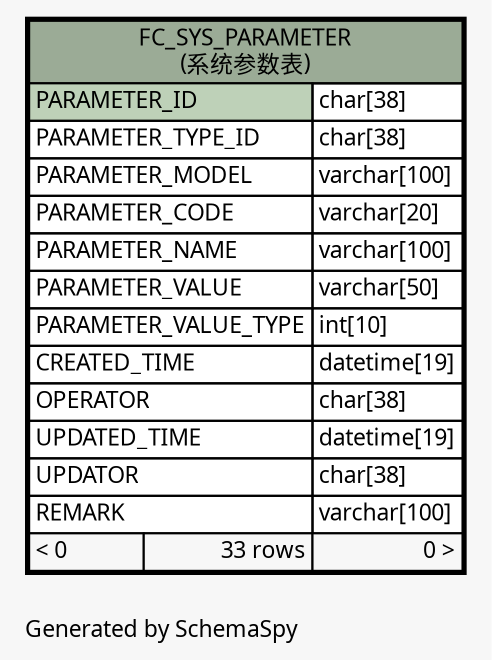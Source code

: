 // dot 2.26.0 on Linux 2.6.32-504.8.1.el6.x86_64
// SchemaSpy rev Unknown
digraph "oneDegreeRelationshipsDiagram" {
  graph [
    rankdir="RL"
    bgcolor="#f7f7f7"
    label="\nGenerated by SchemaSpy"
    labeljust="l"
    nodesep="0.18"
    ranksep="0.46"
    fontname="Microsoft YaHei"
    fontsize="11"
  ];
  node [
    fontname="Microsoft YaHei"
    fontsize="11"
    shape="plaintext"
  ];
  edge [
    arrowsize="0.8"
  ];
  "FC_SYS_PARAMETER" [
    label=<
    <TABLE BORDER="2" CELLBORDER="1" CELLSPACING="0" BGCOLOR="#ffffff">
      <TR><TD COLSPAN="3" BGCOLOR="#9bab96" ALIGN="CENTER">FC_SYS_PARAMETER<br/>(系统参数表)</TD></TR>
      <TR><TD PORT="PARAMETER_ID" COLSPAN="2" BGCOLOR="#bed1b8" ALIGN="LEFT">PARAMETER_ID</TD><TD PORT="PARAMETER_ID.type" ALIGN="LEFT">char[38]</TD></TR>
      <TR><TD PORT="PARAMETER_TYPE_ID" COLSPAN="2" ALIGN="LEFT">PARAMETER_TYPE_ID</TD><TD PORT="PARAMETER_TYPE_ID.type" ALIGN="LEFT">char[38]</TD></TR>
      <TR><TD PORT="PARAMETER_MODEL" COLSPAN="2" ALIGN="LEFT">PARAMETER_MODEL</TD><TD PORT="PARAMETER_MODEL.type" ALIGN="LEFT">varchar[100]</TD></TR>
      <TR><TD PORT="PARAMETER_CODE" COLSPAN="2" ALIGN="LEFT">PARAMETER_CODE</TD><TD PORT="PARAMETER_CODE.type" ALIGN="LEFT">varchar[20]</TD></TR>
      <TR><TD PORT="PARAMETER_NAME" COLSPAN="2" ALIGN="LEFT">PARAMETER_NAME</TD><TD PORT="PARAMETER_NAME.type" ALIGN="LEFT">varchar[100]</TD></TR>
      <TR><TD PORT="PARAMETER_VALUE" COLSPAN="2" ALIGN="LEFT">PARAMETER_VALUE</TD><TD PORT="PARAMETER_VALUE.type" ALIGN="LEFT">varchar[50]</TD></TR>
      <TR><TD PORT="PARAMETER_VALUE_TYPE" COLSPAN="2" ALIGN="LEFT">PARAMETER_VALUE_TYPE</TD><TD PORT="PARAMETER_VALUE_TYPE.type" ALIGN="LEFT">int[10]</TD></TR>
      <TR><TD PORT="CREATED_TIME" COLSPAN="2" ALIGN="LEFT">CREATED_TIME</TD><TD PORT="CREATED_TIME.type" ALIGN="LEFT">datetime[19]</TD></TR>
      <TR><TD PORT="OPERATOR" COLSPAN="2" ALIGN="LEFT">OPERATOR</TD><TD PORT="OPERATOR.type" ALIGN="LEFT">char[38]</TD></TR>
      <TR><TD PORT="UPDATED_TIME" COLSPAN="2" ALIGN="LEFT">UPDATED_TIME</TD><TD PORT="UPDATED_TIME.type" ALIGN="LEFT">datetime[19]</TD></TR>
      <TR><TD PORT="UPDATOR" COLSPAN="2" ALIGN="LEFT">UPDATOR</TD><TD PORT="UPDATOR.type" ALIGN="LEFT">char[38]</TD></TR>
      <TR><TD PORT="REMARK" COLSPAN="2" ALIGN="LEFT">REMARK</TD><TD PORT="REMARK.type" ALIGN="LEFT">varchar[100]</TD></TR>
      <TR><TD ALIGN="LEFT" BGCOLOR="#f7f7f7">&lt; 0</TD><TD ALIGN="RIGHT" BGCOLOR="#f7f7f7">33 rows</TD><TD ALIGN="RIGHT" BGCOLOR="#f7f7f7">0 &gt;</TD></TR>
    </TABLE>>
    URL="FC_SYS_PARAMETER.html"
    tooltip="FC_SYS_PARAMETER"
  ];
}
